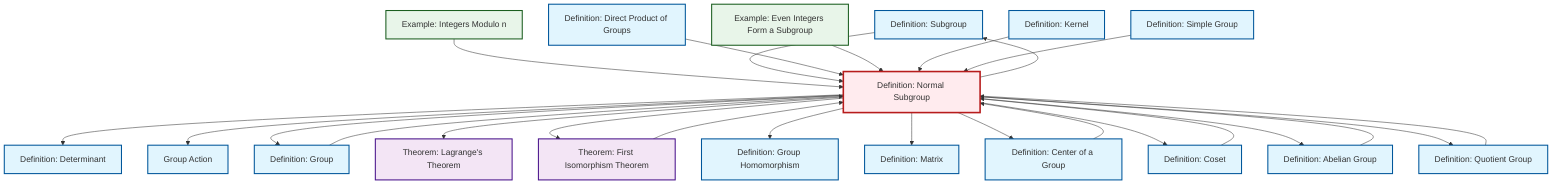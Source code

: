 graph TD
    classDef definition fill:#e1f5fe,stroke:#01579b,stroke-width:2px
    classDef theorem fill:#f3e5f5,stroke:#4a148c,stroke-width:2px
    classDef axiom fill:#fff3e0,stroke:#e65100,stroke-width:2px
    classDef example fill:#e8f5e9,stroke:#1b5e20,stroke-width:2px
    classDef current fill:#ffebee,stroke:#b71c1c,stroke-width:3px
    def-subgroup["Definition: Subgroup"]:::definition
    def-normal-subgroup["Definition: Normal Subgroup"]:::definition
    def-quotient-group["Definition: Quotient Group"]:::definition
    def-direct-product["Definition: Direct Product of Groups"]:::definition
    def-determinant["Definition: Determinant"]:::definition
    ex-quotient-integers-mod-n["Example: Integers Modulo n"]:::example
    def-matrix["Definition: Matrix"]:::definition
    ex-even-integers-subgroup["Example: Even Integers Form a Subgroup"]:::example
    thm-first-isomorphism["Theorem: First Isomorphism Theorem"]:::theorem
    def-homomorphism["Definition: Group Homomorphism"]:::definition
    thm-lagrange["Theorem: Lagrange's Theorem"]:::theorem
    def-group["Definition: Group"]:::definition
    def-coset["Definition: Coset"]:::definition
    def-center-of-group["Definition: Center of a Group"]:::definition
    def-simple-group["Definition: Simple Group"]:::definition
    def-kernel["Definition: Kernel"]:::definition
    def-group-action["Group Action"]:::definition
    def-abelian-group["Definition: Abelian Group"]:::definition
    ex-quotient-integers-mod-n --> def-normal-subgroup
    def-normal-subgroup --> def-determinant
    def-normal-subgroup --> def-group-action
    thm-first-isomorphism --> def-normal-subgroup
    def-subgroup --> def-normal-subgroup
    def-normal-subgroup --> def-group
    def-direct-product --> def-normal-subgroup
    def-normal-subgroup --> thm-lagrange
    def-normal-subgroup --> thm-first-isomorphism
    def-normal-subgroup --> def-homomorphism
    def-normal-subgroup --> def-subgroup
    def-abelian-group --> def-normal-subgroup
    ex-even-integers-subgroup --> def-normal-subgroup
    def-normal-subgroup --> def-matrix
    def-normal-subgroup --> def-center-of-group
    def-group --> def-normal-subgroup
    def-kernel --> def-normal-subgroup
    def-normal-subgroup --> def-coset
    def-quotient-group --> def-normal-subgroup
    def-normal-subgroup --> def-abelian-group
    def-normal-subgroup --> def-quotient-group
    def-simple-group --> def-normal-subgroup
    def-center-of-group --> def-normal-subgroup
    def-coset --> def-normal-subgroup
    class def-normal-subgroup current